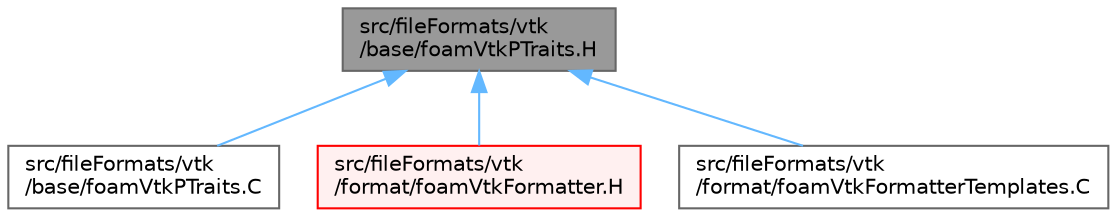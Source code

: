 digraph "src/fileFormats/vtk/base/foamVtkPTraits.H"
{
 // LATEX_PDF_SIZE
  bgcolor="transparent";
  edge [fontname=Helvetica,fontsize=10,labelfontname=Helvetica,labelfontsize=10];
  node [fontname=Helvetica,fontsize=10,shape=box,height=0.2,width=0.4];
  Node1 [id="Node000001",label="src/fileFormats/vtk\l/base/foamVtkPTraits.H",height=0.2,width=0.4,color="gray40", fillcolor="grey60", style="filled", fontcolor="black",tooltip=" "];
  Node1 -> Node2 [id="edge1_Node000001_Node000002",dir="back",color="steelblue1",style="solid",tooltip=" "];
  Node2 [id="Node000002",label="src/fileFormats/vtk\l/base/foamVtkPTraits.C",height=0.2,width=0.4,color="grey40", fillcolor="white", style="filled",URL="$foamVtkPTraits_8C.html",tooltip=" "];
  Node1 -> Node3 [id="edge2_Node000001_Node000003",dir="back",color="steelblue1",style="solid",tooltip=" "];
  Node3 [id="Node000003",label="src/fileFormats/vtk\l/format/foamVtkFormatter.H",height=0.2,width=0.4,color="red", fillcolor="#FFF0F0", style="filled",URL="$foamVtkFormatter_8H.html",tooltip=" "];
  Node1 -> Node98 [id="edge3_Node000001_Node000098",dir="back",color="steelblue1",style="solid",tooltip=" "];
  Node98 [id="Node000098",label="src/fileFormats/vtk\l/format/foamVtkFormatterTemplates.C",height=0.2,width=0.4,color="grey40", fillcolor="white", style="filled",URL="$foamVtkFormatterTemplates_8C.html",tooltip=" "];
}
